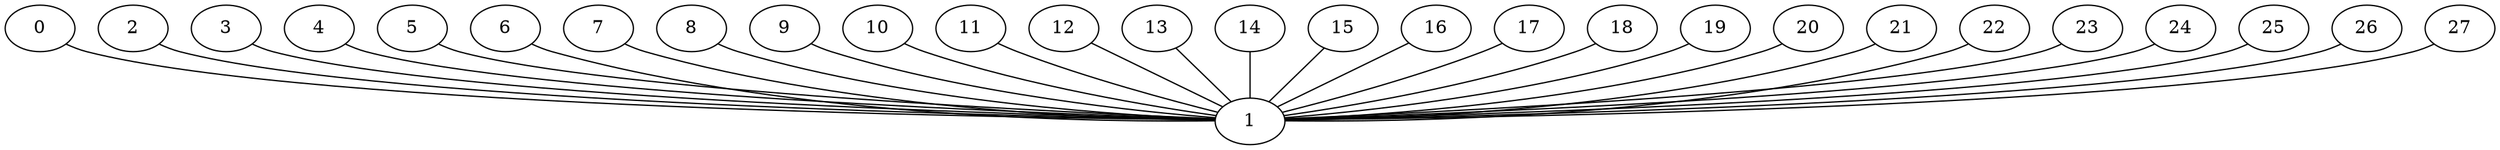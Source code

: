 graph G {
0;
1;
2;
3;
4;
5;
6;
7;
8;
9;
10;
11;
12;
13;
14;
15;
16;
17;
18;
19;
20;
21;
22;
23;
24;
25;
26;
27;
0--1 ;
2--1 ;
3--1 ;
5--1 ;
4--1 ;
6--1 ;
7--1 ;
9--1 ;
8--1 ;
12--1 ;
11--1 ;
10--1 ;
14--1 ;
13--1 ;
15--1 ;
16--1 ;
18--1 ;
17--1 ;
20--1 ;
19--1 ;
21--1 ;
22--1 ;
23--1 ;
25--1 ;
24--1 ;
26--1 ;
27--1 ;
}

